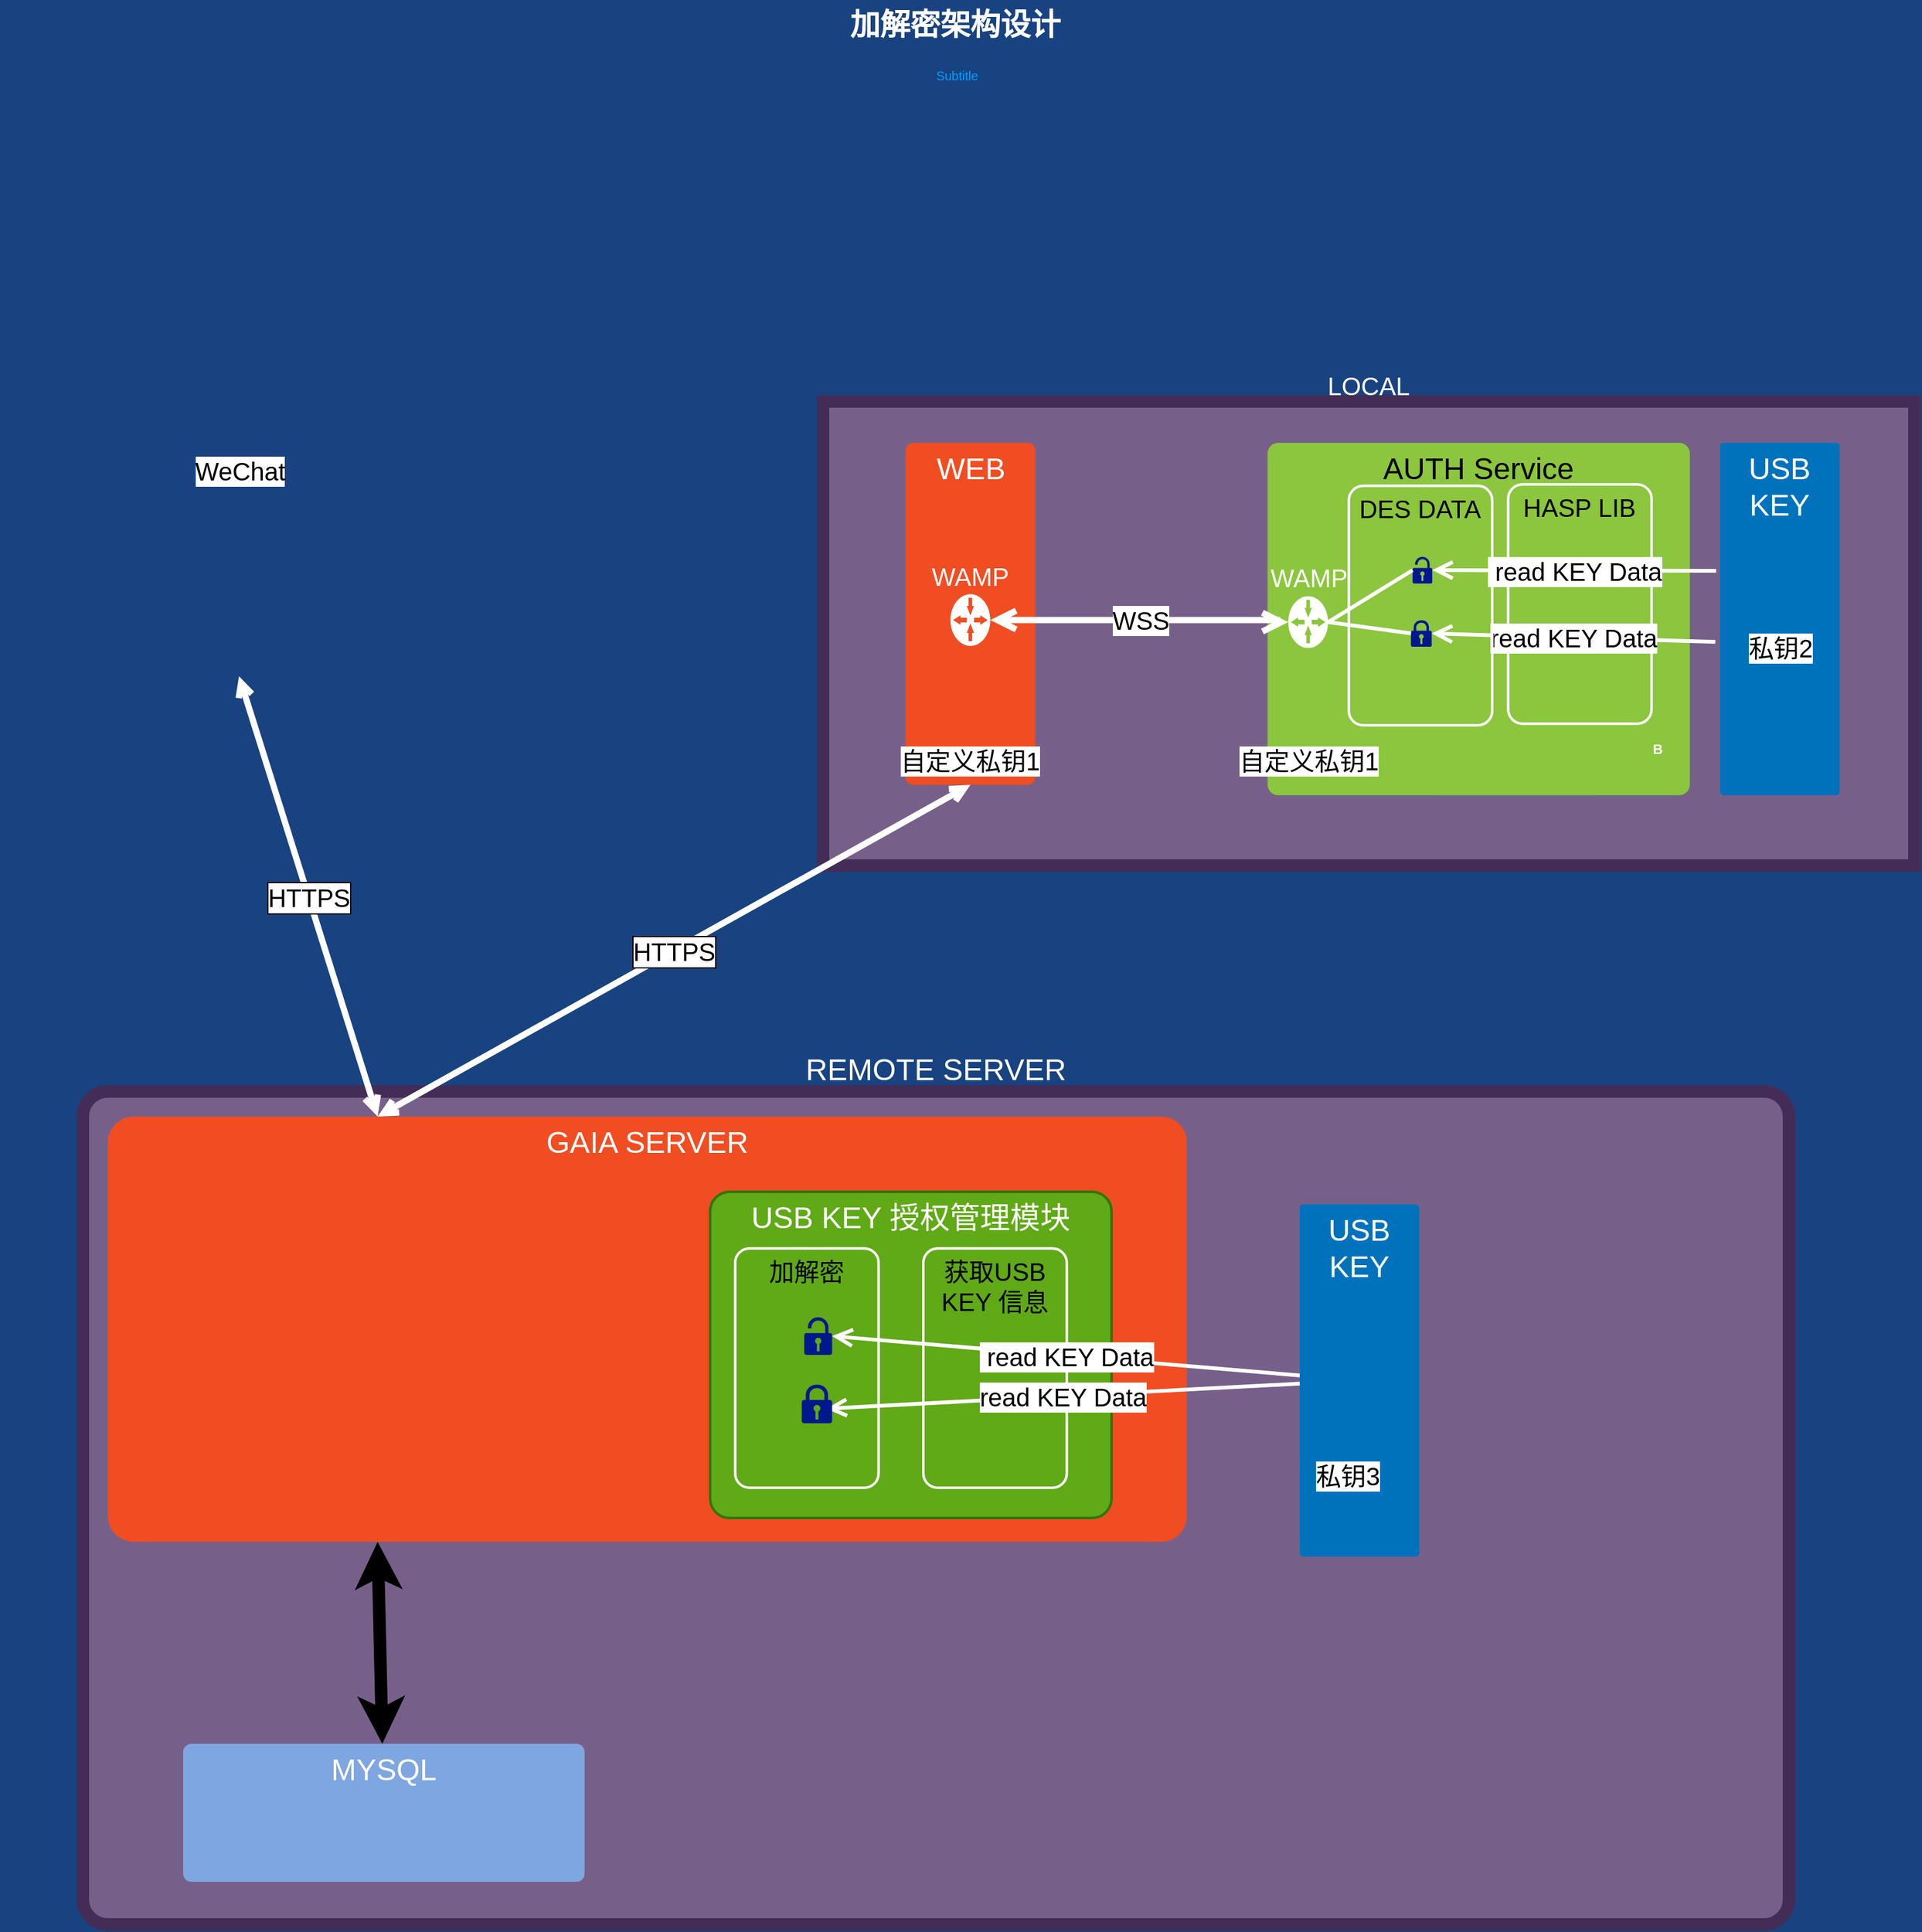 <mxfile version="14.0.5" type="github">
  <diagram name="Page-1" id="7a6c530e-6e37-e111-ec74-82921da8cc10">
    <mxGraphModel dx="1730" dy="972" grid="1" gridSize="10" guides="1" tooltips="1" connect="1" arrows="1" fold="1" page="1" pageScale="1.5" pageWidth="1169" pageHeight="826" background="#184380" math="0" shadow="0">
      <root>
        <mxCell id="0" style=";html=1;" />
        <mxCell id="1" style=";html=1;" parent="0" />
        <mxCell id="BfiNtB7ieqx_UeECHfpl-4" value="REMOTE SERVER" style="rounded=1;whiteSpace=wrap;html=1;shadow=0;strokeWidth=10;fillColor=#76608a;fontSize=24;align=center;strokeColor=#432D57;arcSize=3;verticalAlign=bottom;labelPosition=center;verticalLabelPosition=top;fontColor=#ffffff;" parent="1" vertex="1">
          <mxGeometry x="180" y="910" width="1360" height="664" as="geometry" />
        </mxCell>
        <mxCell id="BfiNtB7ieqx_UeECHfpl-13" value="GAIA SERVER" style="rounded=1;whiteSpace=wrap;html=1;shadow=0;strokeWidth=2;fillColor=#F04D22;fontSize=24;fontColor=#FFFFFF;align=center;strokeColor=none;arcSize=6;verticalAlign=top;" parent="1" vertex="1">
          <mxGeometry x="200" y="930" width="860" height="339" as="geometry" />
        </mxCell>
        <mxCell id="BfiNtB7ieqx_UeECHfpl-39" value="USB KEY 授权管理模块" style="rounded=1;whiteSpace=wrap;html=1;shadow=0;strokeWidth=2;fontSize=24;align=center;arcSize=6;verticalAlign=top;fillColor=#60a917;strokeColor=#2D7600;fontColor=#ffffff;" parent="1" vertex="1">
          <mxGeometry x="680" y="990" width="320" height="260" as="geometry" />
        </mxCell>
        <mxCell id="23046e2b9bb16c14-113" value="加解密架构设计" style="text;strokeColor=none;fillColor=none;html=1;fontSize=24;fontStyle=1;verticalAlign=middle;align=center;rounded=0;shadow=0;fontColor=#FFFFFF;" parent="1" vertex="1">
          <mxGeometry x="120" y="40" width="1510" height="40" as="geometry" />
        </mxCell>
        <mxCell id="23046e2b9bb16c14-114" value="Subtitle" style="text;html=1;strokeColor=none;fillColor=none;align=center;verticalAlign=middle;whiteSpace=wrap;rounded=0;shadow=0;fontSize=10;fontColor=#009BFF;" parent="1" vertex="1">
          <mxGeometry x="114" y="90" width="1526" height="20" as="geometry" />
        </mxCell>
        <mxCell id="BfiNtB7ieqx_UeECHfpl-17" value="" style="rounded=0;orthogonalLoop=1;jettySize=auto;html=1;fontSize=20;entryX=0.25;entryY=1;entryDx=0;entryDy=0;startArrow=classic;startFill=1;jumpSize=20;strokeWidth=10;" parent="1" source="U88RP4GUEzCZJ0dClJZG-19" target="BfiNtB7ieqx_UeECHfpl-13" edge="1">
          <mxGeometry relative="1" as="geometry" />
        </mxCell>
        <mxCell id="U88RP4GUEzCZJ0dClJZG-19" value="MYSQL" style="rounded=1;whiteSpace=wrap;html=1;shadow=0;strokeWidth=2;fontSize=24;fontColor=#FFFFFF;align=center;strokeColor=none;arcSize=6;verticalAlign=top;fillColor=#7EA6E0;" parent="1" vertex="1">
          <mxGeometry x="260" y="1430" width="320" height="110" as="geometry" />
        </mxCell>
        <mxCell id="BfiNtB7ieqx_UeECHfpl-1" value="WeChat" style="shape=image;html=1;verticalAlign=bottom;verticalLabelPosition=top;labelBackgroundColor=#ffffff;imageAspect=0;aspect=fixed;image=https://cdn2.iconfinder.com/data/icons/social-media-applications/64/social_media_applications_9-wechat-128.png;fontSize=20;align=center;labelPosition=center;" parent="1" vertex="1">
          <mxGeometry x="230" y="430" width="149" height="149" as="geometry" />
        </mxCell>
        <mxCell id="BfiNtB7ieqx_UeECHfpl-14" value="HTTPS" style="edgeStyle=none;rounded=0;orthogonalLoop=1;jettySize=auto;html=1;startArrow=open;startFill=0;endArrow=open;endFill=0;strokeWidth=5;fontSize=20;labelBackgroundColor=#ffffff;labelBorderColor=#000000;strokeColor=#FFFFFF;entryX=0.25;entryY=0;entryDx=0;entryDy=0;exitX=0.5;exitY=1;exitDx=0;exitDy=0;" parent="1" source="BfiNtB7ieqx_UeECHfpl-1" target="BfiNtB7ieqx_UeECHfpl-13" edge="1">
          <mxGeometry relative="1" as="geometry">
            <mxPoint x="305" y="590" as="sourcePoint" />
            <mxPoint x="840" y="919" as="targetPoint" />
          </mxGeometry>
        </mxCell>
        <mxCell id="BfiNtB7ieqx_UeECHfpl-16" value="LOCAL" style="group;fillColor=#76608a;strokeColor=#432D57;fontColor=#ffffff;fontSize=20;verticalAlign=bottom;labelPosition=center;verticalLabelPosition=top;align=center;strokeWidth=10;" parent="1" vertex="1" connectable="0">
          <mxGeometry x="770" y="360" width="870" height="370" as="geometry" />
        </mxCell>
        <mxCell id="23046e2b9bb16c14-64" value="USB KEY" style="rounded=1;whiteSpace=wrap;html=1;shadow=0;strokeWidth=2;fillColor=#0072BC;fontSize=24;fontColor=#FFFFFF;align=center;strokeColor=none;arcSize=3;verticalAlign=top;" parent="BfiNtB7ieqx_UeECHfpl-16" vertex="1">
          <mxGeometry x="715.051" y="33.036" width="95.255" height="280.804" as="geometry" />
        </mxCell>
        <mxCell id="23046e2b9bb16c14-27" value="AUTH Service" style="rounded=1;whiteSpace=wrap;html=1;shadow=0;strokeWidth=2;fillColor=#8BC63E;fontSize=24;fontColor=#000000;align=center;strokeColor=none;arcSize=3;verticalAlign=top;" parent="BfiNtB7ieqx_UeECHfpl-16" vertex="1">
          <mxGeometry x="354.35" y="33.036" width="336.569" height="280.804" as="geometry" />
        </mxCell>
        <mxCell id="23046e2b9bb16c14-2" value="HASP LIB" style="rounded=1;whiteSpace=wrap;html=1;shadow=0;strokeWidth=2;fillColor=none;fontSize=20;fontColor=#000000;align=center;strokeColor=#FFFFFF;arcSize=10;verticalAlign=top;" parent="BfiNtB7ieqx_UeECHfpl-16" vertex="1">
          <mxGeometry x="546.131" y="66.071" width="114.307" height="190.781" as="geometry" />
        </mxCell>
        <mxCell id="23046e2b9bb16c14-28" value="WEB" style="rounded=1;whiteSpace=wrap;html=1;shadow=0;strokeWidth=2;fillColor=#F04D22;fontSize=24;fontColor=#FFFFFF;align=center;strokeColor=none;arcSize=6;verticalAlign=top;" parent="BfiNtB7ieqx_UeECHfpl-16" vertex="1">
          <mxGeometry x="65.726" y="33.036" width="103.511" height="272.545" as="geometry" />
        </mxCell>
        <mxCell id="24964f25f45c63f1-5" value="WAMP" style="shadow=0;dashed=0;html=1;strokeColor=none;shape=mxgraph.mscae.enterprise.gateway;fillColor=#FFFFFF;rounded=0;fontSize=20;fontColor=#FFFFFF;align=center;labelPosition=center;verticalLabelPosition=top;verticalAlign=bottom;" parent="BfiNtB7ieqx_UeECHfpl-16" vertex="1">
          <mxGeometry x="370.861" y="155.268" width="31.752" height="41.295" as="geometry" />
        </mxCell>
        <mxCell id="23046e2b9bb16c14-71" value="WSS" style="edgeStyle=orthogonalEdgeStyle;html=1;startArrow=open;startFill=0;startSize=10;endArrow=open;endFill=0;endSize=10;strokeWidth=5;fontSize=20;strokeColor=#FFFFFF;rounded=0;" parent="BfiNtB7ieqx_UeECHfpl-16" source="24964f25f45c63f1-4" target="24964f25f45c63f1-5" edge="1">
          <mxGeometry relative="1" as="geometry">
            <Array as="points">
              <mxPoint x="361.971" y="174.263" />
              <mxPoint x="361.971" y="175.915" />
            </Array>
          </mxGeometry>
        </mxCell>
        <mxCell id="24964f25f45c63f1-4" value="WAMP" style="shadow=0;dashed=0;html=1;strokeColor=none;shape=mxgraph.mscae.enterprise.gateway;fillColor=#FFFFFF;rounded=0;fontSize=20;fontColor=#FFFFFF;align=center;labelPosition=center;verticalLabelPosition=top;verticalAlign=bottom;" parent="BfiNtB7ieqx_UeECHfpl-16" vertex="1">
          <mxGeometry x="101.606" y="153.616" width="31.752" height="41.295" as="geometry" />
        </mxCell>
        <mxCell id="23046e2b9bb16c14-74" value="read KEY Data" style="html=1;startArrow=none;startFill=0;startSize=10;endArrow=open;endFill=0;endSize=10;strokeWidth=3;fontSize=20;strokeColor=#FFFFFF;rounded=0;elbow=vertical;entryX=1;entryY=0.5;entryDx=0;entryDy=0;entryPerimeter=0;" parent="BfiNtB7ieqx_UeECHfpl-16" target="U88RP4GUEzCZJ0dClJZG-8" edge="1">
          <mxGeometry relative="1" as="geometry">
            <mxPoint x="711.241" y="191.607" as="sourcePoint" />
            <mxPoint x="548.672" y="191.607" as="targetPoint" />
          </mxGeometry>
        </mxCell>
        <mxCell id="23046e2b9bb16c14-81" value="A" style="text;html=1;strokeColor=none;fillColor=none;align=center;verticalAlign=middle;whiteSpace=wrap;rounded=1;shadow=0;fontSize=11;fontColor=#FFFFFF;fontStyle=1" parent="BfiNtB7ieqx_UeECHfpl-16" vertex="1">
          <mxGeometry x="147.964" y="281.629" width="12.701" height="16.518" as="geometry" />
        </mxCell>
        <mxCell id="23046e2b9bb16c14-82" value="B" style="text;html=1;strokeColor=none;fillColor=none;align=center;verticalAlign=middle;whiteSpace=wrap;rounded=1;shadow=0;fontSize=11;fontColor=#FFFFFF;fontStyle=1" parent="BfiNtB7ieqx_UeECHfpl-16" vertex="1">
          <mxGeometry x="658.533" y="268.415" width="12.701" height="16.518" as="geometry" />
        </mxCell>
        <mxCell id="U88RP4GUEzCZJ0dClJZG-3" value="&lt;font style=&quot;font-size: 20px&quot;&gt;私钥2&lt;/font&gt;" style="shape=image;html=1;verticalAlign=top;verticalLabelPosition=bottom;labelBackgroundColor=#ffffff;imageAspect=0;aspect=fixed;image=https://cdn2.iconfinder.com/data/icons/computers-and-hardware-1/32/Computers_and_Hardware_usb_key_storage_data-128.png" parent="BfiNtB7ieqx_UeECHfpl-16" vertex="1">
          <mxGeometry x="735.536" y="123.884" width="54.276" height="54.276" as="geometry" />
        </mxCell>
        <mxCell id="U88RP4GUEzCZJ0dClJZG-5" value="&amp;nbsp;read KEY Data" style="html=1;startArrow=none;startFill=0;startSize=10;endArrow=open;endFill=0;endSize=10;strokeWidth=3;fontSize=20;strokeColor=#FFFFFF;rounded=0;elbow=vertical;entryX=1;entryY=0.5;entryDx=0;entryDy=0;entryPerimeter=0;fontStyle=0;" parent="BfiNtB7ieqx_UeECHfpl-16" target="U88RP4GUEzCZJ0dClJZG-7" edge="1">
          <mxGeometry relative="1" as="geometry">
            <mxPoint x="711.876" y="134.951" as="sourcePoint" />
            <mxPoint x="542.372" y="134.623" as="targetPoint" />
          </mxGeometry>
        </mxCell>
        <mxCell id="U88RP4GUEzCZJ0dClJZG-7" value="" style="aspect=fixed;pointerEvents=1;shadow=0;dashed=0;html=1;strokeColor=none;labelPosition=center;verticalLabelPosition=bottom;verticalAlign=top;align=center;fillColor=#00188D;shape=mxgraph.mscae.enterprise.lock_unlocked;fontSize=20;fontColor=#000000;" parent="BfiNtB7ieqx_UeECHfpl-16" vertex="1">
          <mxGeometry x="469.927" y="123.884" width="15.689" height="21.202" as="geometry" />
        </mxCell>
        <mxCell id="U88RP4GUEzCZJ0dClJZG-8" value="" style="aspect=fixed;pointerEvents=1;shadow=0;dashed=0;html=1;strokeColor=none;labelPosition=center;verticalLabelPosition=bottom;verticalAlign=top;align=center;fillColor=#00188D;shape=mxgraph.mscae.enterprise.lock;fontSize=20;fontColor=#000000;" parent="BfiNtB7ieqx_UeECHfpl-16" vertex="1">
          <mxGeometry x="468.657" y="174.263" width="16.537" height="21.202" as="geometry" />
        </mxCell>
        <mxCell id="U88RP4GUEzCZJ0dClJZG-9" style="edgeStyle=none;rounded=0;orthogonalLoop=1;jettySize=auto;html=1;exitX=0;exitY=0.5;exitDx=0;exitDy=0;exitPerimeter=0;startArrow=open;startFill=0;endArrow=open;endFill=0;strokeWidth=5;fontSize=20;fontColor=#000000;" parent="BfiNtB7ieqx_UeECHfpl-16" source="U88RP4GUEzCZJ0dClJZG-8" target="U88RP4GUEzCZJ0dClJZG-8" edge="1">
          <mxGeometry relative="1" as="geometry" />
        </mxCell>
        <mxCell id="U88RP4GUEzCZJ0dClJZG-15" style="html=1;startArrow=none;startFill=0;startSize=10;endArrow=none;endFill=0;endSize=10;strokeWidth=3;fontSize=11;fontColor=#FFFFFF;strokeColor=#FFFFFF;rounded=0;entryX=0;entryY=0.5;entryDx=0;entryDy=0;entryPerimeter=0;exitX=1;exitY=0.5;exitDx=0;exitDy=0;exitPerimeter=0;" parent="BfiNtB7ieqx_UeECHfpl-16" source="24964f25f45c63f1-5" target="U88RP4GUEzCZJ0dClJZG-7" edge="1">
          <mxGeometry relative="1" as="geometry">
            <mxPoint x="444.526" y="173.438" as="sourcePoint" />
            <mxPoint x="452.146" y="184.174" as="targetPoint" />
          </mxGeometry>
        </mxCell>
        <mxCell id="U88RP4GUEzCZJ0dClJZG-16" style="html=1;startArrow=none;startFill=0;startSize=10;endArrow=none;endFill=0;endSize=10;strokeWidth=3;fontSize=11;fontColor=#FFFFFF;strokeColor=#FFFFFF;rounded=0;entryX=0;entryY=0.5;entryDx=0;entryDy=0;entryPerimeter=0;exitX=1;exitY=0.5;exitDx=0;exitDy=0;exitPerimeter=0;" parent="BfiNtB7ieqx_UeECHfpl-16" source="24964f25f45c63f1-5" target="U88RP4GUEzCZJ0dClJZG-8" edge="1">
          <mxGeometry relative="1" as="geometry">
            <mxPoint x="444.526" y="181.696" as="sourcePoint" />
            <mxPoint x="521.365" y="138.75" as="targetPoint" />
          </mxGeometry>
        </mxCell>
        <mxCell id="U88RP4GUEzCZJ0dClJZG-18" value="DES DATA" style="rounded=1;whiteSpace=wrap;html=1;shadow=0;strokeWidth=2;fillColor=none;fontSize=20;fontColor=#000000;align=center;strokeColor=#FFFFFF;arcSize=10;verticalAlign=top;" parent="BfiNtB7ieqx_UeECHfpl-16" vertex="1">
          <mxGeometry x="419.124" y="67.31" width="114.307" height="190.781" as="geometry" />
        </mxCell>
        <mxCell id="fSLtvEbu9_f6mJ98Epxo-39" value="自定义私钥1" style="shape=image;html=1;verticalAlign=top;verticalLabelPosition=bottom;labelBackgroundColor=#ffffff;imageAspect=0;aspect=fixed;image=https://cdn2.iconfinder.com/data/icons/computers-and-hardware-1/32/Computers_and_Hardware_usb_key_storage_data-128.png;fontSize=20;" vertex="1" parent="BfiNtB7ieqx_UeECHfpl-16">
          <mxGeometry x="359.596" y="214.144" width="54.276" height="54.276" as="geometry" />
        </mxCell>
        <mxCell id="fSLtvEbu9_f6mJ98Epxo-40" value="自定义私钥1" style="shape=image;html=1;verticalAlign=top;verticalLabelPosition=bottom;labelBackgroundColor=#ffffff;imageAspect=0;aspect=fixed;image=https://cdn2.iconfinder.com/data/icons/computers-and-hardware-1/32/Computers_and_Hardware_usb_key_storage_data-128.png;fontSize=20;" vertex="1" parent="BfiNtB7ieqx_UeECHfpl-16">
          <mxGeometry x="90.346" y="214.144" width="54.276" height="54.276" as="geometry" />
        </mxCell>
        <mxCell id="U88RP4GUEzCZJ0dClJZG-20" value="HTTPS" style="edgeStyle=none;rounded=0;orthogonalLoop=1;jettySize=auto;html=1;startArrow=open;startFill=0;endArrow=open;endFill=0;strokeWidth=5;fontSize=20;labelBackgroundColor=#ffffff;labelBorderColor=#000000;strokeColor=#FFFFFF;exitX=0.5;exitY=1;exitDx=0;exitDy=0;entryX=0.25;entryY=0;entryDx=0;entryDy=0;" parent="1" source="23046e2b9bb16c14-28" target="BfiNtB7ieqx_UeECHfpl-13" edge="1">
          <mxGeometry relative="1" as="geometry">
            <mxPoint x="310" y="910" as="targetPoint" />
          </mxGeometry>
        </mxCell>
        <mxCell id="BfiNtB7ieqx_UeECHfpl-21" value="USB KEY" style="rounded=1;whiteSpace=wrap;html=1;shadow=0;strokeWidth=2;fillColor=#0072BC;fontSize=24;fontColor=#FFFFFF;align=center;strokeColor=none;arcSize=3;verticalAlign=top;" parent="1" vertex="1">
          <mxGeometry x="1150.001" y="999.996" width="95.255" height="280.804" as="geometry" />
        </mxCell>
        <mxCell id="BfiNtB7ieqx_UeECHfpl-23" value="获取USB KEY 信息" style="rounded=1;whiteSpace=wrap;html=1;shadow=0;strokeWidth=2;fillColor=none;fontSize=20;fontColor=#000000;align=center;strokeColor=#FFFFFF;arcSize=10;verticalAlign=top;" parent="1" vertex="1">
          <mxGeometry x="850.001" y="1035.111" width="114.307" height="190.781" as="geometry" />
        </mxCell>
        <mxCell id="BfiNtB7ieqx_UeECHfpl-26" value="read KEY Data" style="html=1;startArrow=none;startFill=0;startSize=10;endArrow=open;endFill=0;endSize=10;strokeWidth=3;fontSize=20;strokeColor=#FFFFFF;rounded=0;elbow=vertical;entryX=1;entryY=0.5;entryDx=0;entryDy=0;entryPerimeter=0;" parent="1" edge="1" source="BfiNtB7ieqx_UeECHfpl-21">
          <mxGeometry relative="1" as="geometry">
            <mxPoint x="998.631" y="1169.567" as="sourcePoint" />
            <mxPoint x="772.584" y="1162.824" as="targetPoint" />
          </mxGeometry>
        </mxCell>
        <mxCell id="BfiNtB7ieqx_UeECHfpl-27" value="&lt;font style=&quot;font-size: 20px&quot;&gt;私钥3&lt;/font&gt;" style="shape=image;html=1;verticalAlign=top;verticalLabelPosition=bottom;labelBackgroundColor=#ffffff;imageAspect=0;aspect=fixed;image=https://cdn2.iconfinder.com/data/icons/computers-and-hardware-1/32/Computers_and_Hardware_usb_key_storage_data-128.png" parent="1" vertex="1">
          <mxGeometry x="1160.486" y="1143.524" width="54.276" height="54.276" as="geometry" />
        </mxCell>
        <mxCell id="BfiNtB7ieqx_UeECHfpl-32" value="" style="aspect=fixed;pointerEvents=1;shadow=0;dashed=0;html=1;strokeColor=none;labelPosition=center;verticalLabelPosition=bottom;verticalAlign=top;align=center;fillColor=#00188D;shape=mxgraph.mscae.enterprise.lock;fontSize=20;fontColor=#FFFFFF;" parent="1" vertex="1">
          <mxGeometry x="753.07" y="1143.52" width="24.18" height="31" as="geometry" />
        </mxCell>
        <mxCell id="BfiNtB7ieqx_UeECHfpl-31" value="" style="aspect=fixed;pointerEvents=1;shadow=0;dashed=0;html=1;strokeColor=none;labelPosition=center;verticalLabelPosition=bottom;verticalAlign=top;align=center;fillColor=#00188D;shape=mxgraph.mscae.enterprise.lock_unlocked;fontSize=20;fontColor=#FFFFFF;" parent="1" vertex="1">
          <mxGeometry x="755.05" y="1090" width="22.2" height="30" as="geometry" />
        </mxCell>
        <mxCell id="BfiNtB7ieqx_UeECHfpl-35" value="&amp;nbsp;read KEY Data" style="html=1;startArrow=none;startFill=0;startSize=10;endArrow=open;endFill=0;endSize=10;strokeWidth=3;fontSize=20;strokeColor=#FFFFFF;rounded=0;elbow=vertical;entryX=1;entryY=0.5;entryDx=0;entryDy=0;entryPerimeter=0;fontStyle=0;" parent="1" target="BfiNtB7ieqx_UeECHfpl-31" edge="1" source="BfiNtB7ieqx_UeECHfpl-21">
          <mxGeometry relative="1" as="geometry">
            <mxPoint x="999.266" y="1111.911" as="sourcePoint" />
            <mxPoint x="773.006" y="1111.445" as="targetPoint" />
          </mxGeometry>
        </mxCell>
        <mxCell id="BfiNtB7ieqx_UeECHfpl-36" value="加解密" style="rounded=1;whiteSpace=wrap;html=1;shadow=0;strokeWidth=2;fillColor=none;fontSize=20;fontColor=#000000;align=center;strokeColor=#FFFFFF;arcSize=10;verticalAlign=top;" parent="1" vertex="1">
          <mxGeometry x="700.004" y="1035.11" width="114.307" height="190.781" as="geometry" />
        </mxCell>
      </root>
    </mxGraphModel>
  </diagram>
</mxfile>
